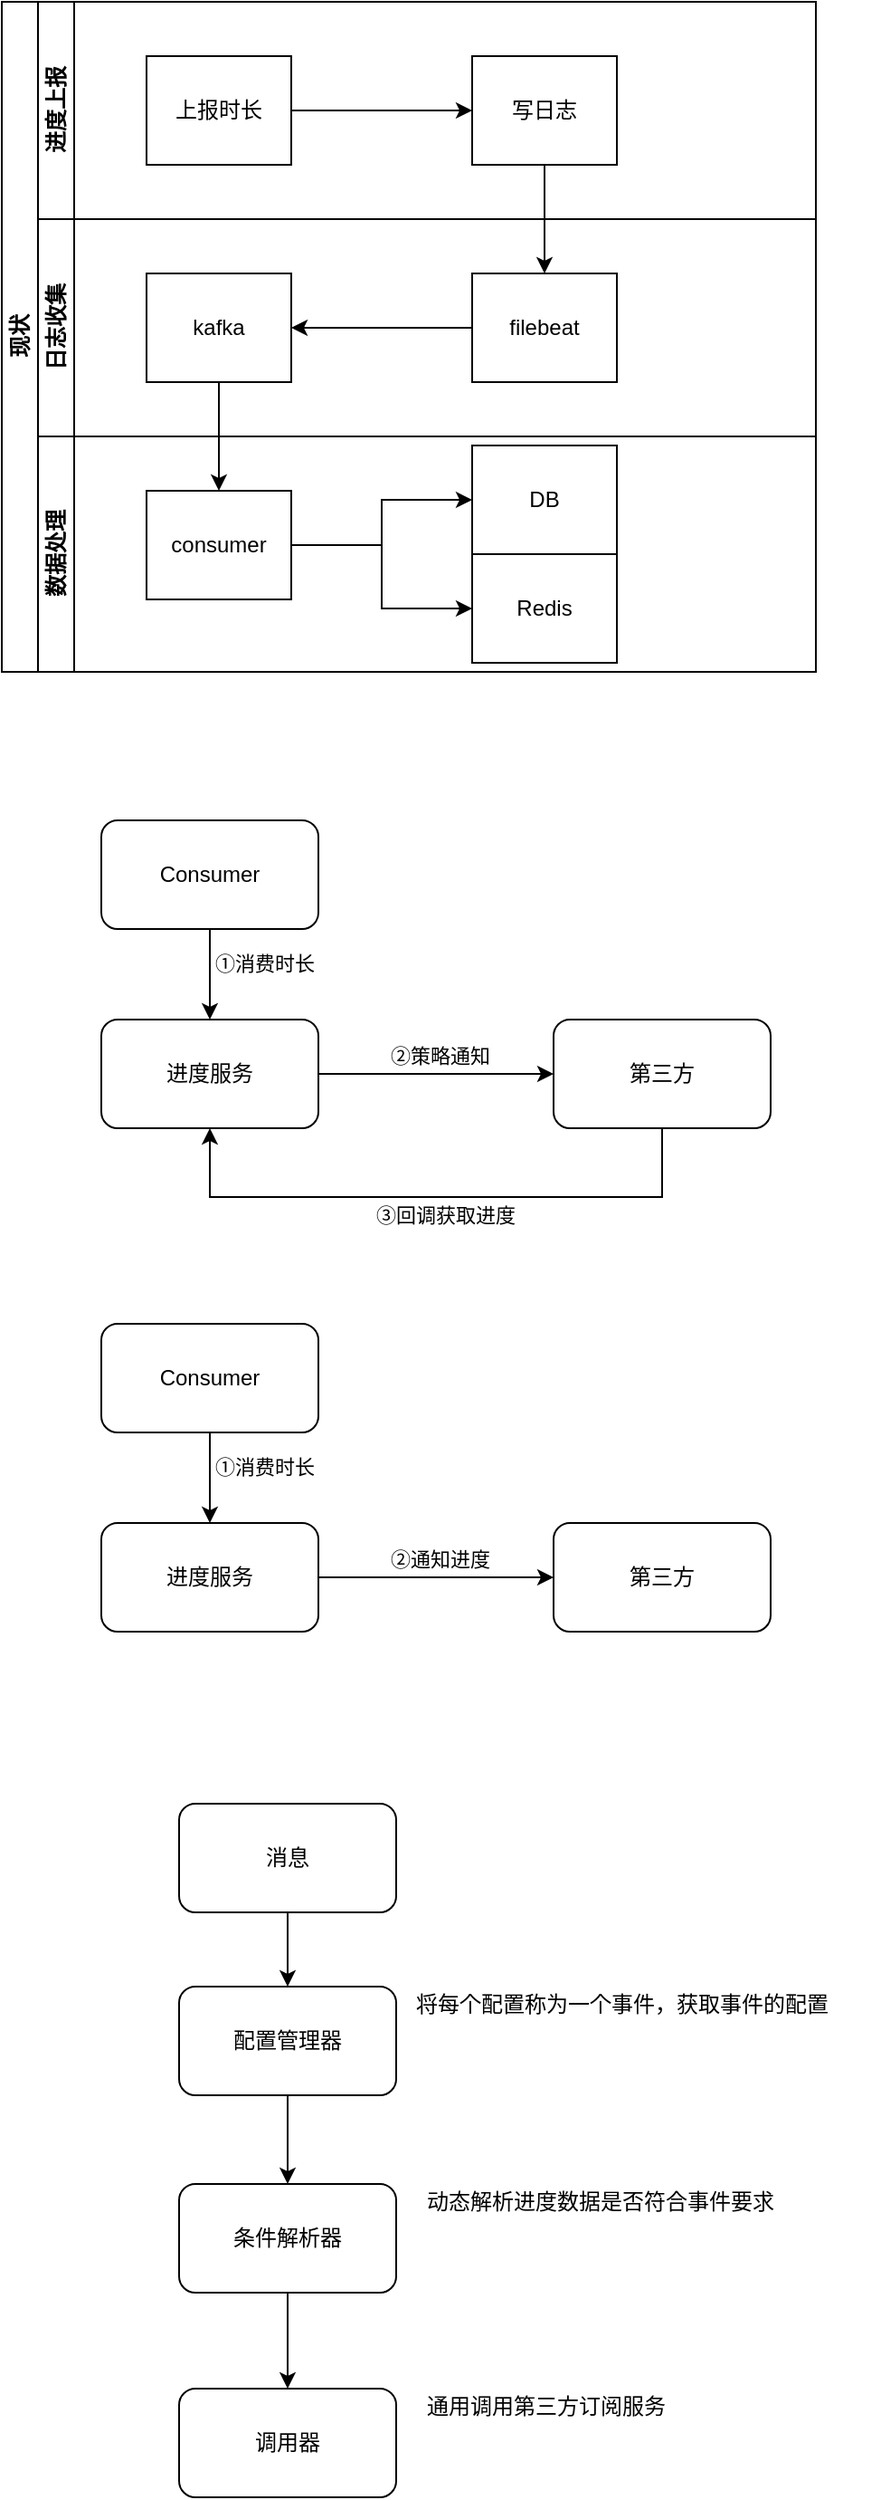 <mxfile version="14.8.1" type="github">
  <diagram id="prtHgNgQTEPvFCAcTncT" name="Page-1">
    <mxGraphModel dx="1298" dy="731" grid="0" gridSize="10" guides="1" tooltips="1" connect="1" arrows="1" fold="1" page="1" pageScale="1" pageWidth="1169" pageHeight="1654" math="0" shadow="0">
      <root>
        <mxCell id="0" />
        <mxCell id="1" parent="0" />
        <mxCell id="dNxyNK7c78bLwvsdeMH5-19" value="现状" style="swimlane;html=1;childLayout=stackLayout;resizeParent=1;resizeParentMax=0;horizontal=0;startSize=20;horizontalStack=0;" parent="1" vertex="1">
          <mxGeometry x="120" y="120" width="450" height="370" as="geometry">
            <mxRectangle x="120" y="120" width="30" height="50" as="alternateBounds" />
          </mxGeometry>
        </mxCell>
        <mxCell id="dNxyNK7c78bLwvsdeMH5-20" value="进度上报" style="swimlane;html=1;startSize=20;horizontal=0;" parent="dNxyNK7c78bLwvsdeMH5-19" vertex="1">
          <mxGeometry x="20" width="430" height="120" as="geometry" />
        </mxCell>
        <mxCell id="ccaad_TDNySXfz-nXdhX-5" style="edgeStyle=orthogonalEdgeStyle;rounded=0;orthogonalLoop=1;jettySize=auto;html=1;exitX=1;exitY=0.5;exitDx=0;exitDy=0;" edge="1" parent="dNxyNK7c78bLwvsdeMH5-20" source="dNxyNK7c78bLwvsdeMH5-24" target="dNxyNK7c78bLwvsdeMH5-30">
          <mxGeometry relative="1" as="geometry" />
        </mxCell>
        <mxCell id="dNxyNK7c78bLwvsdeMH5-24" value="上报时长" style="rounded=0;whiteSpace=wrap;html=1;fontFamily=Helvetica;fontSize=12;fontColor=#000000;align=center;" parent="dNxyNK7c78bLwvsdeMH5-20" vertex="1">
          <mxGeometry x="60" y="30" width="80" height="60" as="geometry" />
        </mxCell>
        <mxCell id="dNxyNK7c78bLwvsdeMH5-30" value="写日志" style="rounded=0;whiteSpace=wrap;html=1;fontFamily=Helvetica;fontSize=12;fontColor=#000000;align=center;" parent="dNxyNK7c78bLwvsdeMH5-20" vertex="1">
          <mxGeometry x="240" y="30" width="80" height="60" as="geometry" />
        </mxCell>
        <mxCell id="ccaad_TDNySXfz-nXdhX-1" value="日志收集" style="swimlane;html=1;startSize=20;horizontal=0;" vertex="1" parent="dNxyNK7c78bLwvsdeMH5-19">
          <mxGeometry x="20" y="120" width="430" height="120" as="geometry" />
        </mxCell>
        <mxCell id="ccaad_TDNySXfz-nXdhX-7" style="edgeStyle=orthogonalEdgeStyle;rounded=0;orthogonalLoop=1;jettySize=auto;html=1;exitX=0;exitY=0.5;exitDx=0;exitDy=0;entryX=1;entryY=0.5;entryDx=0;entryDy=0;" edge="1" parent="ccaad_TDNySXfz-nXdhX-1" source="ccaad_TDNySXfz-nXdhX-3" target="ccaad_TDNySXfz-nXdhX-6">
          <mxGeometry relative="1" as="geometry" />
        </mxCell>
        <mxCell id="ccaad_TDNySXfz-nXdhX-3" value="filebeat" style="rounded=0;whiteSpace=wrap;html=1;fontFamily=Helvetica;fontSize=12;fontColor=#000000;align=center;" vertex="1" parent="ccaad_TDNySXfz-nXdhX-1">
          <mxGeometry x="240" y="30" width="80" height="60" as="geometry" />
        </mxCell>
        <mxCell id="ccaad_TDNySXfz-nXdhX-6" value="kafka" style="rounded=0;whiteSpace=wrap;html=1;fontFamily=Helvetica;fontSize=12;fontColor=#000000;align=center;" vertex="1" parent="ccaad_TDNySXfz-nXdhX-1">
          <mxGeometry x="60" y="30" width="80" height="60" as="geometry" />
        </mxCell>
        <mxCell id="ccaad_TDNySXfz-nXdhX-8" style="edgeStyle=orthogonalEdgeStyle;rounded=0;orthogonalLoop=1;jettySize=auto;html=1;exitX=0.5;exitY=1;exitDx=0;exitDy=0;" edge="1" parent="dNxyNK7c78bLwvsdeMH5-19" source="ccaad_TDNySXfz-nXdhX-6" target="dNxyNK7c78bLwvsdeMH5-26">
          <mxGeometry relative="1" as="geometry" />
        </mxCell>
        <mxCell id="ccaad_TDNySXfz-nXdhX-9" style="edgeStyle=orthogonalEdgeStyle;rounded=0;orthogonalLoop=1;jettySize=auto;html=1;exitX=0.5;exitY=1;exitDx=0;exitDy=0;" edge="1" parent="dNxyNK7c78bLwvsdeMH5-19" source="dNxyNK7c78bLwvsdeMH5-30" target="ccaad_TDNySXfz-nXdhX-3">
          <mxGeometry relative="1" as="geometry" />
        </mxCell>
        <mxCell id="dNxyNK7c78bLwvsdeMH5-21" value="数据处理" style="swimlane;html=1;startSize=20;horizontal=0;" parent="dNxyNK7c78bLwvsdeMH5-19" vertex="1">
          <mxGeometry x="20" y="240" width="430" height="130" as="geometry" />
        </mxCell>
        <mxCell id="ccaad_TDNySXfz-nXdhX-12" style="edgeStyle=orthogonalEdgeStyle;rounded=0;orthogonalLoop=1;jettySize=auto;html=1;exitX=1;exitY=0.5;exitDx=0;exitDy=0;" edge="1" parent="dNxyNK7c78bLwvsdeMH5-21" source="dNxyNK7c78bLwvsdeMH5-26" target="ccaad_TDNySXfz-nXdhX-10">
          <mxGeometry relative="1" as="geometry" />
        </mxCell>
        <mxCell id="ccaad_TDNySXfz-nXdhX-13" style="edgeStyle=orthogonalEdgeStyle;rounded=0;orthogonalLoop=1;jettySize=auto;html=1;exitX=1;exitY=0.5;exitDx=0;exitDy=0;entryX=0;entryY=0.5;entryDx=0;entryDy=0;" edge="1" parent="dNxyNK7c78bLwvsdeMH5-21" source="dNxyNK7c78bLwvsdeMH5-26" target="ccaad_TDNySXfz-nXdhX-11">
          <mxGeometry relative="1" as="geometry" />
        </mxCell>
        <mxCell id="dNxyNK7c78bLwvsdeMH5-26" value="consumer" style="rounded=0;whiteSpace=wrap;html=1;fontFamily=Helvetica;fontSize=12;fontColor=#000000;align=center;" parent="dNxyNK7c78bLwvsdeMH5-21" vertex="1">
          <mxGeometry x="60" y="30" width="80" height="60" as="geometry" />
        </mxCell>
        <mxCell id="ccaad_TDNySXfz-nXdhX-10" value="DB" style="rounded=0;whiteSpace=wrap;html=1;fontFamily=Helvetica;fontSize=12;fontColor=#000000;align=center;" vertex="1" parent="dNxyNK7c78bLwvsdeMH5-21">
          <mxGeometry x="240" y="5" width="80" height="60" as="geometry" />
        </mxCell>
        <mxCell id="ccaad_TDNySXfz-nXdhX-11" value="Redis" style="rounded=0;whiteSpace=wrap;html=1;fontFamily=Helvetica;fontSize=12;fontColor=#000000;align=center;" vertex="1" parent="dNxyNK7c78bLwvsdeMH5-21">
          <mxGeometry x="240" y="65" width="80" height="60" as="geometry" />
        </mxCell>
        <mxCell id="ccaad_TDNySXfz-nXdhX-16" style="edgeStyle=orthogonalEdgeStyle;rounded=0;orthogonalLoop=1;jettySize=auto;html=1;exitX=0.5;exitY=1;exitDx=0;exitDy=0;entryX=0.5;entryY=0;entryDx=0;entryDy=0;" edge="1" parent="1" source="ccaad_TDNySXfz-nXdhX-14" target="ccaad_TDNySXfz-nXdhX-15">
          <mxGeometry relative="1" as="geometry" />
        </mxCell>
        <mxCell id="ccaad_TDNySXfz-nXdhX-22" value="①消费时长" style="edgeLabel;html=1;align=center;verticalAlign=middle;resizable=0;points=[];" vertex="1" connectable="0" parent="ccaad_TDNySXfz-nXdhX-16">
          <mxGeometry x="-0.24" y="1" relative="1" as="geometry">
            <mxPoint x="29" as="offset" />
          </mxGeometry>
        </mxCell>
        <mxCell id="ccaad_TDNySXfz-nXdhX-14" value="Consumer" style="rounded=1;whiteSpace=wrap;html=1;" vertex="1" parent="1">
          <mxGeometry x="175" y="572" width="120" height="60" as="geometry" />
        </mxCell>
        <mxCell id="ccaad_TDNySXfz-nXdhX-18" style="edgeStyle=orthogonalEdgeStyle;rounded=0;orthogonalLoop=1;jettySize=auto;html=1;exitX=1;exitY=0.5;exitDx=0;exitDy=0;entryX=0;entryY=0.5;entryDx=0;entryDy=0;" edge="1" parent="1" source="ccaad_TDNySXfz-nXdhX-15" target="ccaad_TDNySXfz-nXdhX-17">
          <mxGeometry relative="1" as="geometry" />
        </mxCell>
        <mxCell id="ccaad_TDNySXfz-nXdhX-19" value="②策略通知" style="edgeLabel;html=1;align=center;verticalAlign=middle;resizable=0;points=[];" vertex="1" connectable="0" parent="ccaad_TDNySXfz-nXdhX-18">
          <mxGeometry x="0.022" y="1" relative="1" as="geometry">
            <mxPoint y="-9" as="offset" />
          </mxGeometry>
        </mxCell>
        <mxCell id="ccaad_TDNySXfz-nXdhX-15" value="进度服务" style="rounded=1;whiteSpace=wrap;html=1;" vertex="1" parent="1">
          <mxGeometry x="175" y="682" width="120" height="60" as="geometry" />
        </mxCell>
        <mxCell id="ccaad_TDNySXfz-nXdhX-20" style="edgeStyle=orthogonalEdgeStyle;rounded=0;orthogonalLoop=1;jettySize=auto;html=1;exitX=0.5;exitY=1;exitDx=0;exitDy=0;entryX=0.5;entryY=1;entryDx=0;entryDy=0;" edge="1" parent="1" source="ccaad_TDNySXfz-nXdhX-17" target="ccaad_TDNySXfz-nXdhX-15">
          <mxGeometry relative="1" as="geometry">
            <Array as="points">
              <mxPoint x="485" y="780" />
              <mxPoint x="235" y="780" />
            </Array>
          </mxGeometry>
        </mxCell>
        <mxCell id="ccaad_TDNySXfz-nXdhX-21" value="③回调获取进度" style="edgeLabel;html=1;align=center;verticalAlign=middle;resizable=0;points=[];" vertex="1" connectable="0" parent="ccaad_TDNySXfz-nXdhX-20">
          <mxGeometry y="3" relative="1" as="geometry">
            <mxPoint x="5" y="7" as="offset" />
          </mxGeometry>
        </mxCell>
        <mxCell id="ccaad_TDNySXfz-nXdhX-17" value="第三方" style="rounded=1;whiteSpace=wrap;html=1;" vertex="1" parent="1">
          <mxGeometry x="425" y="682" width="120" height="60" as="geometry" />
        </mxCell>
        <mxCell id="ccaad_TDNySXfz-nXdhX-23" style="edgeStyle=orthogonalEdgeStyle;rounded=0;orthogonalLoop=1;jettySize=auto;html=1;exitX=0.5;exitY=1;exitDx=0;exitDy=0;entryX=0.5;entryY=0;entryDx=0;entryDy=0;" edge="1" parent="1" source="ccaad_TDNySXfz-nXdhX-25" target="ccaad_TDNySXfz-nXdhX-28">
          <mxGeometry relative="1" as="geometry" />
        </mxCell>
        <mxCell id="ccaad_TDNySXfz-nXdhX-24" value="①消费时长" style="edgeLabel;html=1;align=center;verticalAlign=middle;resizable=0;points=[];" vertex="1" connectable="0" parent="ccaad_TDNySXfz-nXdhX-23">
          <mxGeometry x="-0.24" y="1" relative="1" as="geometry">
            <mxPoint x="29" as="offset" />
          </mxGeometry>
        </mxCell>
        <mxCell id="ccaad_TDNySXfz-nXdhX-25" value="Consumer" style="rounded=1;whiteSpace=wrap;html=1;" vertex="1" parent="1">
          <mxGeometry x="175" y="850" width="120" height="60" as="geometry" />
        </mxCell>
        <mxCell id="ccaad_TDNySXfz-nXdhX-26" style="edgeStyle=orthogonalEdgeStyle;rounded=0;orthogonalLoop=1;jettySize=auto;html=1;exitX=1;exitY=0.5;exitDx=0;exitDy=0;entryX=0;entryY=0.5;entryDx=0;entryDy=0;" edge="1" parent="1" source="ccaad_TDNySXfz-nXdhX-28" target="ccaad_TDNySXfz-nXdhX-31">
          <mxGeometry relative="1" as="geometry" />
        </mxCell>
        <mxCell id="ccaad_TDNySXfz-nXdhX-27" value="②通知进度" style="edgeLabel;html=1;align=center;verticalAlign=middle;resizable=0;points=[];" vertex="1" connectable="0" parent="ccaad_TDNySXfz-nXdhX-26">
          <mxGeometry x="0.022" y="1" relative="1" as="geometry">
            <mxPoint y="-9" as="offset" />
          </mxGeometry>
        </mxCell>
        <mxCell id="ccaad_TDNySXfz-nXdhX-28" value="进度服务" style="rounded=1;whiteSpace=wrap;html=1;" vertex="1" parent="1">
          <mxGeometry x="175" y="960" width="120" height="60" as="geometry" />
        </mxCell>
        <mxCell id="ccaad_TDNySXfz-nXdhX-31" value="第三方" style="rounded=1;whiteSpace=wrap;html=1;" vertex="1" parent="1">
          <mxGeometry x="425" y="960" width="120" height="60" as="geometry" />
        </mxCell>
        <mxCell id="ccaad_TDNySXfz-nXdhX-34" style="edgeStyle=orthogonalEdgeStyle;rounded=0;orthogonalLoop=1;jettySize=auto;html=1;exitX=0.5;exitY=1;exitDx=0;exitDy=0;entryX=0.5;entryY=0;entryDx=0;entryDy=0;endArrow=classic;endFill=1;" edge="1" parent="1" source="ccaad_TDNySXfz-nXdhX-32" target="ccaad_TDNySXfz-nXdhX-33">
          <mxGeometry relative="1" as="geometry" />
        </mxCell>
        <mxCell id="ccaad_TDNySXfz-nXdhX-32" value="消息" style="rounded=1;whiteSpace=wrap;html=1;" vertex="1" parent="1">
          <mxGeometry x="218" y="1115" width="120" height="60" as="geometry" />
        </mxCell>
        <mxCell id="ccaad_TDNySXfz-nXdhX-45" style="edgeStyle=orthogonalEdgeStyle;rounded=0;orthogonalLoop=1;jettySize=auto;html=1;exitX=0.5;exitY=1;exitDx=0;exitDy=0;entryX=0.5;entryY=0;entryDx=0;entryDy=0;endArrow=classic;endFill=1;" edge="1" parent="1" source="ccaad_TDNySXfz-nXdhX-33" target="ccaad_TDNySXfz-nXdhX-43">
          <mxGeometry relative="1" as="geometry" />
        </mxCell>
        <mxCell id="ccaad_TDNySXfz-nXdhX-33" value="配置管理器" style="rounded=1;whiteSpace=wrap;html=1;" vertex="1" parent="1">
          <mxGeometry x="218" y="1216" width="120" height="60" as="geometry" />
        </mxCell>
        <mxCell id="ccaad_TDNySXfz-nXdhX-47" style="edgeStyle=orthogonalEdgeStyle;rounded=0;orthogonalLoop=1;jettySize=auto;html=1;exitX=0.5;exitY=1;exitDx=0;exitDy=0;entryX=0.5;entryY=0;entryDx=0;entryDy=0;endArrow=classic;endFill=1;" edge="1" parent="1" source="ccaad_TDNySXfz-nXdhX-43" target="ccaad_TDNySXfz-nXdhX-46">
          <mxGeometry relative="1" as="geometry" />
        </mxCell>
        <mxCell id="ccaad_TDNySXfz-nXdhX-43" value="条件解析器" style="rounded=1;whiteSpace=wrap;html=1;" vertex="1" parent="1">
          <mxGeometry x="218" y="1325" width="120" height="60" as="geometry" />
        </mxCell>
        <mxCell id="ccaad_TDNySXfz-nXdhX-46" value="调用器" style="rounded=1;whiteSpace=wrap;html=1;" vertex="1" parent="1">
          <mxGeometry x="218" y="1438" width="120" height="60" as="geometry" />
        </mxCell>
        <mxCell id="ccaad_TDNySXfz-nXdhX-49" value="将每个配置称为一个事件，获取事件的配置" style="text;html=1;strokeColor=none;fillColor=none;align=left;verticalAlign=middle;whiteSpace=wrap;rounded=0;" vertex="1" parent="1">
          <mxGeometry x="347" y="1216" width="252" height="20" as="geometry" />
        </mxCell>
        <mxCell id="ccaad_TDNySXfz-nXdhX-51" value="动态解析进度数据是否符合事件要求" style="text;html=1;strokeColor=none;fillColor=none;align=left;verticalAlign=middle;whiteSpace=wrap;rounded=0;" vertex="1" parent="1">
          <mxGeometry x="353" y="1325" width="252" height="20" as="geometry" />
        </mxCell>
        <mxCell id="ccaad_TDNySXfz-nXdhX-52" value="通用调用第三方订阅服务" style="text;html=1;strokeColor=none;fillColor=none;align=left;verticalAlign=middle;whiteSpace=wrap;rounded=0;" vertex="1" parent="1">
          <mxGeometry x="353" y="1438" width="252" height="20" as="geometry" />
        </mxCell>
      </root>
    </mxGraphModel>
  </diagram>
</mxfile>
